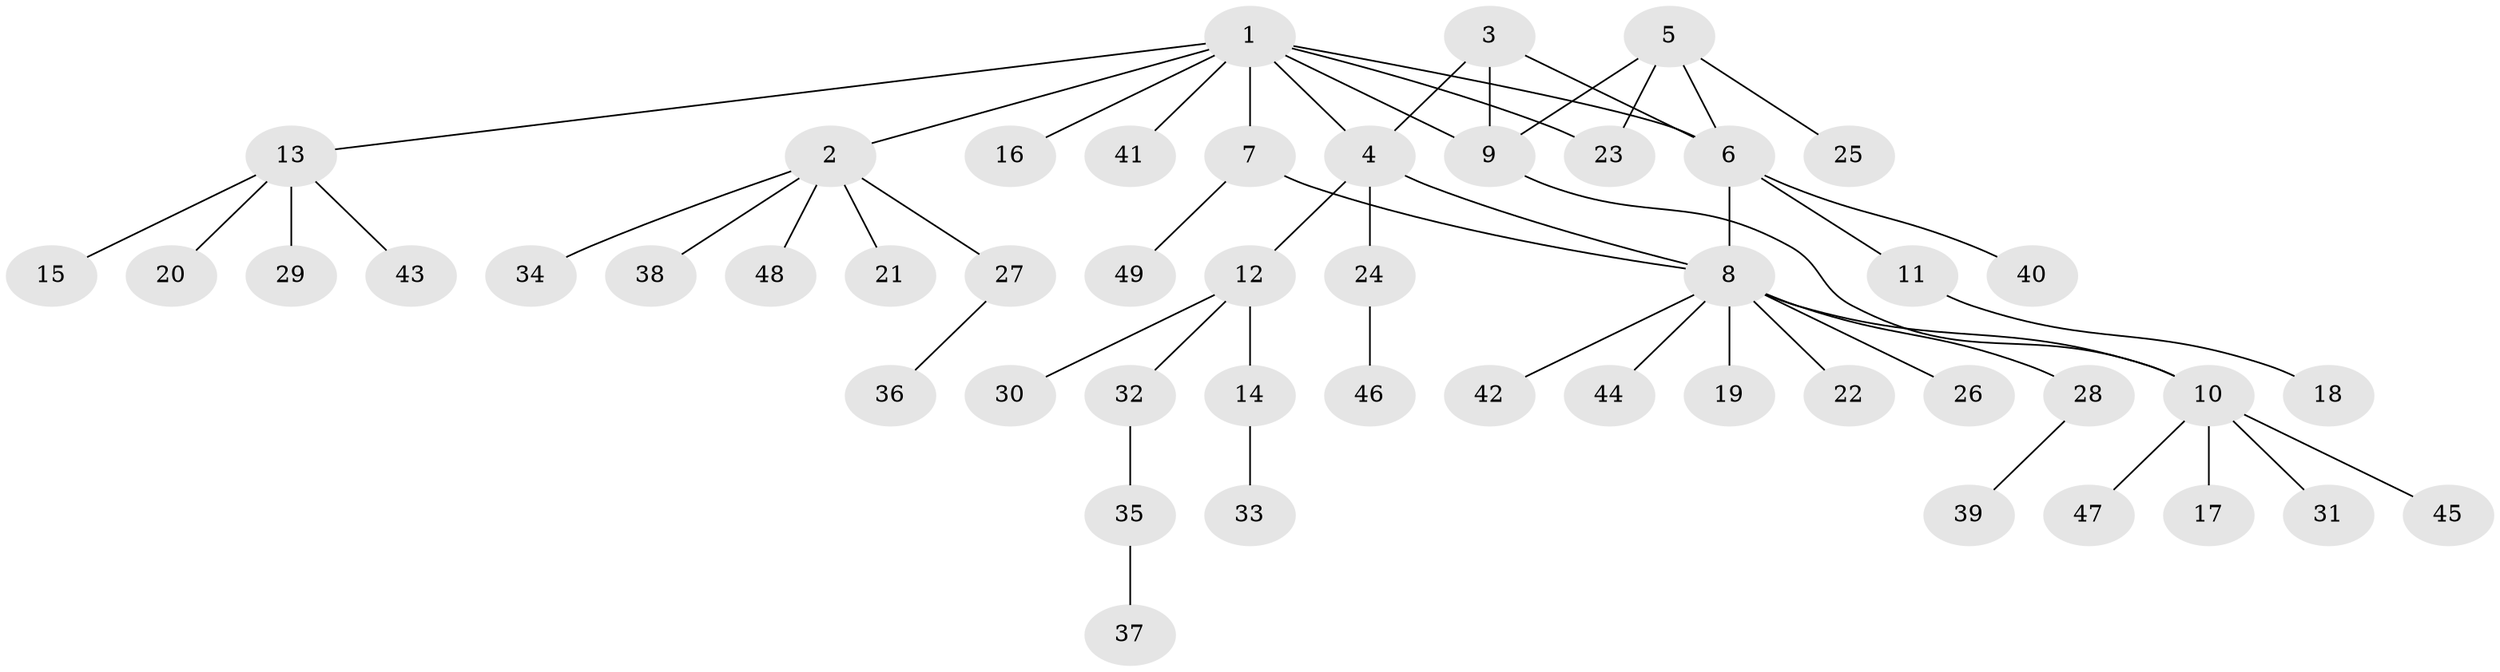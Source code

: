 // Generated by graph-tools (version 1.1) at 2025/37/03/09/25 02:37:31]
// undirected, 49 vertices, 55 edges
graph export_dot {
graph [start="1"]
  node [color=gray90,style=filled];
  1;
  2;
  3;
  4;
  5;
  6;
  7;
  8;
  9;
  10;
  11;
  12;
  13;
  14;
  15;
  16;
  17;
  18;
  19;
  20;
  21;
  22;
  23;
  24;
  25;
  26;
  27;
  28;
  29;
  30;
  31;
  32;
  33;
  34;
  35;
  36;
  37;
  38;
  39;
  40;
  41;
  42;
  43;
  44;
  45;
  46;
  47;
  48;
  49;
  1 -- 2;
  1 -- 4;
  1 -- 6;
  1 -- 7;
  1 -- 9;
  1 -- 13;
  1 -- 16;
  1 -- 23;
  1 -- 41;
  2 -- 21;
  2 -- 27;
  2 -- 34;
  2 -- 38;
  2 -- 48;
  3 -- 4;
  3 -- 6;
  3 -- 9;
  4 -- 8;
  4 -- 12;
  4 -- 24;
  5 -- 6;
  5 -- 9;
  5 -- 23;
  5 -- 25;
  6 -- 8;
  6 -- 11;
  6 -- 40;
  7 -- 8;
  7 -- 49;
  8 -- 10;
  8 -- 19;
  8 -- 22;
  8 -- 26;
  8 -- 28;
  8 -- 42;
  8 -- 44;
  9 -- 10;
  10 -- 17;
  10 -- 31;
  10 -- 45;
  10 -- 47;
  11 -- 18;
  12 -- 14;
  12 -- 30;
  12 -- 32;
  13 -- 15;
  13 -- 20;
  13 -- 29;
  13 -- 43;
  14 -- 33;
  24 -- 46;
  27 -- 36;
  28 -- 39;
  32 -- 35;
  35 -- 37;
}
